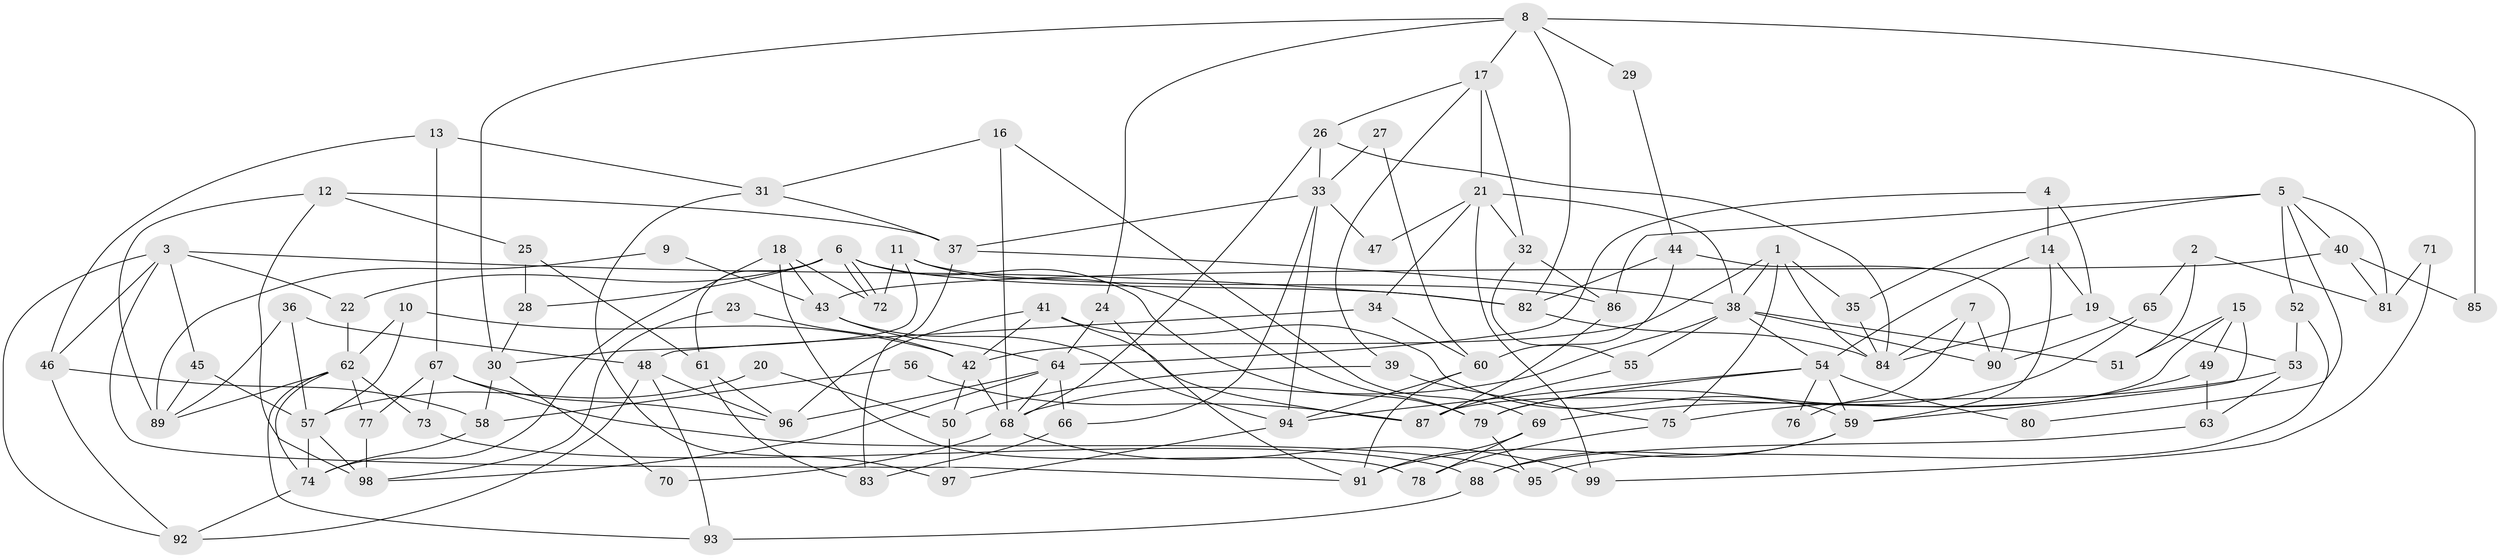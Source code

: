 // coarse degree distribution, {7: 0.25, 6: 0.125, 5: 0.175, 4: 0.25, 3: 0.05, 10: 0.025, 14: 0.025, 8: 0.075, 9: 0.025}
// Generated by graph-tools (version 1.1) at 2025/37/03/04/25 23:37:03]
// undirected, 99 vertices, 198 edges
graph export_dot {
  node [color=gray90,style=filled];
  1;
  2;
  3;
  4;
  5;
  6;
  7;
  8;
  9;
  10;
  11;
  12;
  13;
  14;
  15;
  16;
  17;
  18;
  19;
  20;
  21;
  22;
  23;
  24;
  25;
  26;
  27;
  28;
  29;
  30;
  31;
  32;
  33;
  34;
  35;
  36;
  37;
  38;
  39;
  40;
  41;
  42;
  43;
  44;
  45;
  46;
  47;
  48;
  49;
  50;
  51;
  52;
  53;
  54;
  55;
  56;
  57;
  58;
  59;
  60;
  61;
  62;
  63;
  64;
  65;
  66;
  67;
  68;
  69;
  70;
  71;
  72;
  73;
  74;
  75;
  76;
  77;
  78;
  79;
  80;
  81;
  82;
  83;
  84;
  85;
  86;
  87;
  88;
  89;
  90;
  91;
  92;
  93;
  94;
  95;
  96;
  97;
  98;
  99;
  1 -- 84;
  1 -- 38;
  1 -- 35;
  1 -- 42;
  1 -- 75;
  2 -- 51;
  2 -- 65;
  2 -- 81;
  3 -- 45;
  3 -- 91;
  3 -- 22;
  3 -- 46;
  3 -- 82;
  3 -- 92;
  4 -- 14;
  4 -- 64;
  4 -- 19;
  5 -- 35;
  5 -- 81;
  5 -- 40;
  5 -- 52;
  5 -- 80;
  5 -- 86;
  6 -- 72;
  6 -- 72;
  6 -- 82;
  6 -- 22;
  6 -- 28;
  6 -- 61;
  6 -- 79;
  7 -- 90;
  7 -- 84;
  7 -- 76;
  8 -- 24;
  8 -- 30;
  8 -- 17;
  8 -- 29;
  8 -- 82;
  8 -- 85;
  9 -- 43;
  9 -- 89;
  10 -- 57;
  10 -- 42;
  10 -- 62;
  11 -- 72;
  11 -- 86;
  11 -- 30;
  11 -- 79;
  12 -- 25;
  12 -- 98;
  12 -- 37;
  12 -- 89;
  13 -- 67;
  13 -- 46;
  13 -- 31;
  14 -- 59;
  14 -- 54;
  14 -- 19;
  15 -- 87;
  15 -- 59;
  15 -- 49;
  15 -- 51;
  16 -- 68;
  16 -- 31;
  16 -- 69;
  17 -- 26;
  17 -- 21;
  17 -- 32;
  17 -- 39;
  18 -- 74;
  18 -- 78;
  18 -- 43;
  18 -- 72;
  19 -- 53;
  19 -- 84;
  20 -- 50;
  20 -- 57;
  21 -- 32;
  21 -- 34;
  21 -- 38;
  21 -- 47;
  21 -- 99;
  22 -- 62;
  23 -- 98;
  23 -- 42;
  24 -- 64;
  24 -- 91;
  25 -- 28;
  25 -- 61;
  26 -- 68;
  26 -- 84;
  26 -- 33;
  27 -- 33;
  27 -- 60;
  28 -- 30;
  29 -- 44;
  30 -- 58;
  30 -- 70;
  31 -- 37;
  31 -- 97;
  32 -- 55;
  32 -- 86;
  33 -- 94;
  33 -- 37;
  33 -- 47;
  33 -- 66;
  34 -- 48;
  34 -- 60;
  35 -- 84;
  36 -- 89;
  36 -- 57;
  36 -- 48;
  37 -- 38;
  37 -- 83;
  38 -- 51;
  38 -- 54;
  38 -- 55;
  38 -- 68;
  38 -- 90;
  39 -- 50;
  39 -- 75;
  40 -- 43;
  40 -- 81;
  40 -- 85;
  41 -- 59;
  41 -- 42;
  41 -- 87;
  41 -- 96;
  42 -- 68;
  42 -- 50;
  43 -- 64;
  43 -- 94;
  44 -- 82;
  44 -- 60;
  44 -- 90;
  45 -- 57;
  45 -- 89;
  46 -- 92;
  46 -- 58;
  48 -- 93;
  48 -- 92;
  48 -- 96;
  49 -- 63;
  49 -- 69;
  50 -- 97;
  52 -- 53;
  52 -- 95;
  53 -- 75;
  53 -- 63;
  54 -- 79;
  54 -- 59;
  54 -- 76;
  54 -- 80;
  54 -- 94;
  55 -- 87;
  56 -- 58;
  56 -- 87;
  57 -- 74;
  57 -- 98;
  58 -- 74;
  59 -- 91;
  59 -- 88;
  60 -- 94;
  60 -- 91;
  61 -- 96;
  61 -- 83;
  62 -- 73;
  62 -- 74;
  62 -- 77;
  62 -- 89;
  62 -- 93;
  63 -- 88;
  64 -- 96;
  64 -- 66;
  64 -- 68;
  64 -- 98;
  65 -- 90;
  65 -- 79;
  66 -- 83;
  67 -- 95;
  67 -- 96;
  67 -- 73;
  67 -- 77;
  68 -- 70;
  68 -- 99;
  69 -- 78;
  69 -- 91;
  71 -- 99;
  71 -- 81;
  73 -- 88;
  74 -- 92;
  75 -- 78;
  77 -- 98;
  79 -- 95;
  82 -- 84;
  86 -- 87;
  88 -- 93;
  94 -- 97;
}
